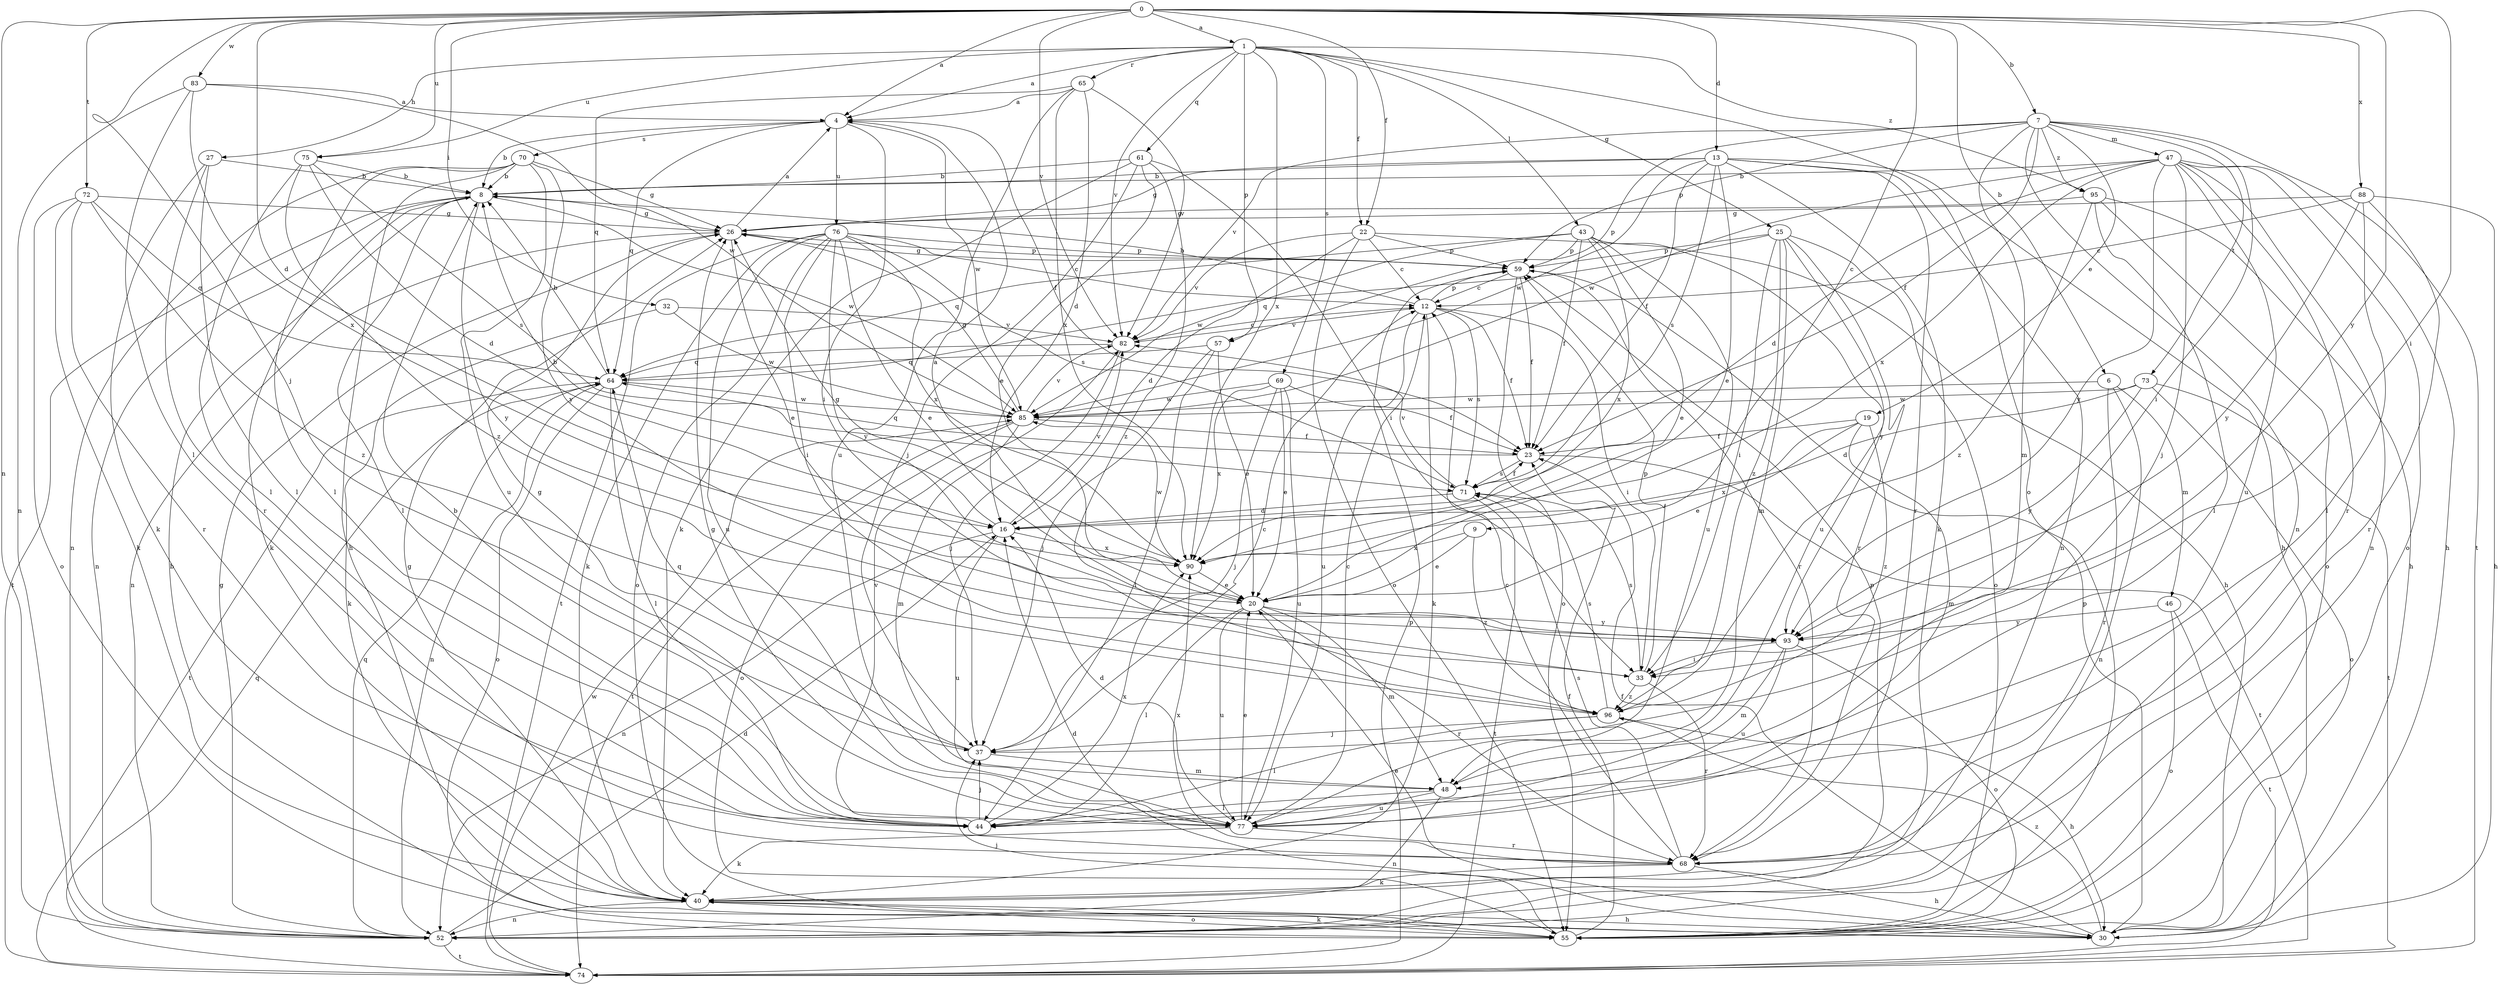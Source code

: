 strict digraph  {
0;
1;
4;
6;
7;
8;
9;
12;
13;
16;
19;
20;
22;
23;
25;
26;
27;
30;
32;
33;
37;
40;
43;
44;
46;
47;
48;
52;
55;
57;
59;
61;
64;
65;
68;
69;
70;
71;
72;
73;
74;
75;
76;
77;
82;
83;
85;
88;
90;
93;
95;
96;
0 -> 1  [label=a];
0 -> 4  [label=a];
0 -> 6  [label=b];
0 -> 7  [label=b];
0 -> 9  [label=c];
0 -> 13  [label=d];
0 -> 16  [label=d];
0 -> 22  [label=f];
0 -> 32  [label=i];
0 -> 33  [label=i];
0 -> 37  [label=j];
0 -> 52  [label=n];
0 -> 72  [label=t];
0 -> 75  [label=u];
0 -> 82  [label=v];
0 -> 83  [label=w];
0 -> 88  [label=x];
0 -> 93  [label=y];
1 -> 4  [label=a];
1 -> 22  [label=f];
1 -> 25  [label=g];
1 -> 27  [label=h];
1 -> 43  [label=l];
1 -> 55  [label=o];
1 -> 57  [label=p];
1 -> 61  [label=q];
1 -> 65  [label=r];
1 -> 69  [label=s];
1 -> 75  [label=u];
1 -> 82  [label=v];
1 -> 90  [label=x];
1 -> 95  [label=z];
4 -> 8  [label=b];
4 -> 23  [label=f];
4 -> 33  [label=i];
4 -> 64  [label=q];
4 -> 70  [label=s];
4 -> 76  [label=u];
4 -> 85  [label=w];
6 -> 46  [label=m];
6 -> 52  [label=n];
6 -> 68  [label=r];
6 -> 85  [label=w];
7 -> 19  [label=e];
7 -> 23  [label=f];
7 -> 33  [label=i];
7 -> 47  [label=m];
7 -> 48  [label=m];
7 -> 52  [label=n];
7 -> 57  [label=p];
7 -> 59  [label=p];
7 -> 73  [label=t];
7 -> 74  [label=t];
7 -> 82  [label=v];
7 -> 95  [label=z];
8 -> 26  [label=g];
8 -> 40  [label=k];
8 -> 44  [label=l];
8 -> 52  [label=n];
8 -> 74  [label=t];
8 -> 85  [label=w];
8 -> 93  [label=y];
9 -> 20  [label=e];
9 -> 90  [label=x];
9 -> 96  [label=z];
12 -> 8  [label=b];
12 -> 23  [label=f];
12 -> 33  [label=i];
12 -> 40  [label=k];
12 -> 59  [label=p];
12 -> 71  [label=s];
12 -> 77  [label=u];
12 -> 82  [label=v];
13 -> 8  [label=b];
13 -> 20  [label=e];
13 -> 23  [label=f];
13 -> 26  [label=g];
13 -> 30  [label=h];
13 -> 40  [label=k];
13 -> 52  [label=n];
13 -> 68  [label=r];
13 -> 71  [label=s];
13 -> 85  [label=w];
16 -> 8  [label=b];
16 -> 52  [label=n];
16 -> 77  [label=u];
16 -> 82  [label=v];
16 -> 90  [label=x];
19 -> 20  [label=e];
19 -> 23  [label=f];
19 -> 48  [label=m];
19 -> 90  [label=x];
19 -> 96  [label=z];
20 -> 4  [label=a];
20 -> 44  [label=l];
20 -> 48  [label=m];
20 -> 68  [label=r];
20 -> 77  [label=u];
20 -> 93  [label=y];
22 -> 12  [label=c];
22 -> 16  [label=d];
22 -> 30  [label=h];
22 -> 55  [label=o];
22 -> 59  [label=p];
22 -> 82  [label=v];
23 -> 64  [label=q];
23 -> 71  [label=s];
23 -> 74  [label=t];
25 -> 33  [label=i];
25 -> 48  [label=m];
25 -> 55  [label=o];
25 -> 59  [label=p];
25 -> 64  [label=q];
25 -> 68  [label=r];
25 -> 77  [label=u];
25 -> 96  [label=z];
26 -> 4  [label=a];
26 -> 20  [label=e];
26 -> 52  [label=n];
26 -> 59  [label=p];
27 -> 8  [label=b];
27 -> 40  [label=k];
27 -> 44  [label=l];
27 -> 68  [label=r];
30 -> 8  [label=b];
30 -> 16  [label=d];
30 -> 20  [label=e];
30 -> 23  [label=f];
30 -> 59  [label=p];
30 -> 96  [label=z];
32 -> 40  [label=k];
32 -> 82  [label=v];
32 -> 85  [label=w];
33 -> 59  [label=p];
33 -> 68  [label=r];
33 -> 71  [label=s];
33 -> 96  [label=z];
37 -> 12  [label=c];
37 -> 26  [label=g];
37 -> 48  [label=m];
37 -> 64  [label=q];
40 -> 26  [label=g];
40 -> 30  [label=h];
40 -> 52  [label=n];
40 -> 55  [label=o];
40 -> 59  [label=p];
43 -> 20  [label=e];
43 -> 23  [label=f];
43 -> 59  [label=p];
43 -> 64  [label=q];
43 -> 77  [label=u];
43 -> 85  [label=w];
43 -> 90  [label=x];
43 -> 93  [label=y];
44 -> 37  [label=j];
44 -> 82  [label=v];
44 -> 90  [label=x];
46 -> 55  [label=o];
46 -> 74  [label=t];
46 -> 93  [label=y];
47 -> 8  [label=b];
47 -> 16  [label=d];
47 -> 30  [label=h];
47 -> 37  [label=j];
47 -> 52  [label=n];
47 -> 55  [label=o];
47 -> 68  [label=r];
47 -> 77  [label=u];
47 -> 85  [label=w];
47 -> 90  [label=x];
47 -> 93  [label=y];
48 -> 44  [label=l];
48 -> 52  [label=n];
48 -> 77  [label=u];
52 -> 16  [label=d];
52 -> 26  [label=g];
52 -> 64  [label=q];
52 -> 74  [label=t];
55 -> 23  [label=f];
55 -> 37  [label=j];
55 -> 40  [label=k];
57 -> 20  [label=e];
57 -> 37  [label=j];
57 -> 44  [label=l];
57 -> 64  [label=q];
59 -> 12  [label=c];
59 -> 23  [label=f];
59 -> 26  [label=g];
59 -> 55  [label=o];
59 -> 68  [label=r];
61 -> 8  [label=b];
61 -> 20  [label=e];
61 -> 33  [label=i];
61 -> 37  [label=j];
61 -> 40  [label=k];
61 -> 96  [label=z];
64 -> 8  [label=b];
64 -> 44  [label=l];
64 -> 52  [label=n];
64 -> 55  [label=o];
64 -> 74  [label=t];
64 -> 85  [label=w];
65 -> 4  [label=a];
65 -> 16  [label=d];
65 -> 64  [label=q];
65 -> 77  [label=u];
65 -> 82  [label=v];
65 -> 90  [label=x];
68 -> 12  [label=c];
68 -> 30  [label=h];
68 -> 40  [label=k];
68 -> 71  [label=s];
68 -> 90  [label=x];
69 -> 20  [label=e];
69 -> 23  [label=f];
69 -> 37  [label=j];
69 -> 77  [label=u];
69 -> 85  [label=w];
69 -> 90  [label=x];
70 -> 8  [label=b];
70 -> 26  [label=g];
70 -> 30  [label=h];
70 -> 44  [label=l];
70 -> 52  [label=n];
70 -> 77  [label=u];
70 -> 93  [label=y];
71 -> 16  [label=d];
71 -> 23  [label=f];
71 -> 74  [label=t];
71 -> 82  [label=v];
72 -> 26  [label=g];
72 -> 40  [label=k];
72 -> 55  [label=o];
72 -> 64  [label=q];
72 -> 68  [label=r];
72 -> 96  [label=z];
73 -> 16  [label=d];
73 -> 55  [label=o];
73 -> 74  [label=t];
73 -> 85  [label=w];
73 -> 93  [label=y];
74 -> 59  [label=p];
74 -> 64  [label=q];
74 -> 85  [label=w];
75 -> 8  [label=b];
75 -> 16  [label=d];
75 -> 44  [label=l];
75 -> 71  [label=s];
75 -> 96  [label=z];
76 -> 12  [label=c];
76 -> 20  [label=e];
76 -> 33  [label=i];
76 -> 40  [label=k];
76 -> 55  [label=o];
76 -> 59  [label=p];
76 -> 71  [label=s];
76 -> 74  [label=t];
76 -> 77  [label=u];
76 -> 90  [label=x];
76 -> 93  [label=y];
77 -> 8  [label=b];
77 -> 12  [label=c];
77 -> 16  [label=d];
77 -> 20  [label=e];
77 -> 26  [label=g];
77 -> 40  [label=k];
77 -> 68  [label=r];
82 -> 12  [label=c];
82 -> 37  [label=j];
82 -> 64  [label=q];
83 -> 4  [label=a];
83 -> 44  [label=l];
83 -> 52  [label=n];
83 -> 85  [label=w];
83 -> 90  [label=x];
85 -> 23  [label=f];
85 -> 26  [label=g];
85 -> 48  [label=m];
85 -> 55  [label=o];
85 -> 74  [label=t];
85 -> 82  [label=v];
88 -> 12  [label=c];
88 -> 26  [label=g];
88 -> 30  [label=h];
88 -> 44  [label=l];
88 -> 68  [label=r];
88 -> 93  [label=y];
90 -> 20  [label=e];
90 -> 26  [label=g];
90 -> 85  [label=w];
93 -> 33  [label=i];
93 -> 48  [label=m];
93 -> 55  [label=o];
93 -> 77  [label=u];
95 -> 26  [label=g];
95 -> 30  [label=h];
95 -> 44  [label=l];
95 -> 55  [label=o];
95 -> 96  [label=z];
96 -> 30  [label=h];
96 -> 37  [label=j];
96 -> 44  [label=l];
96 -> 71  [label=s];
}
